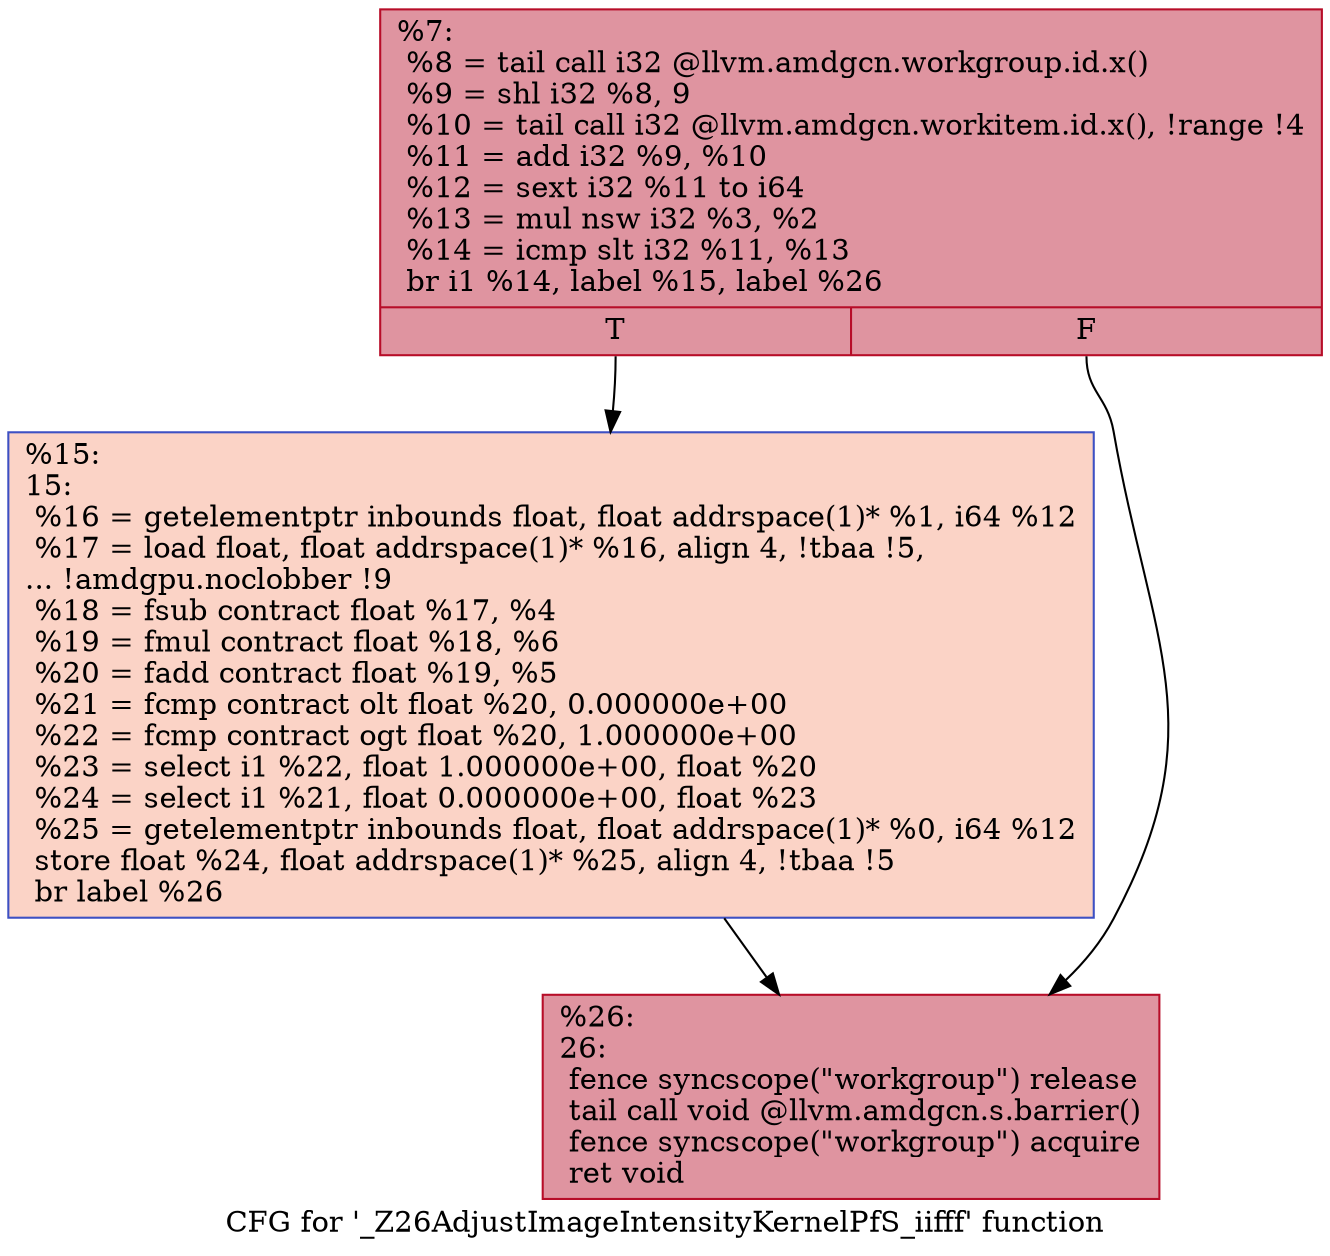 digraph "CFG for '_Z26AdjustImageIntensityKernelPfS_iifff' function" {
	label="CFG for '_Z26AdjustImageIntensityKernelPfS_iifff' function";

	Node0x46c1d90 [shape=record,color="#b70d28ff", style=filled, fillcolor="#b70d2870",label="{%7:\l  %8 = tail call i32 @llvm.amdgcn.workgroup.id.x()\l  %9 = shl i32 %8, 9\l  %10 = tail call i32 @llvm.amdgcn.workitem.id.x(), !range !4\l  %11 = add i32 %9, %10\l  %12 = sext i32 %11 to i64\l  %13 = mul nsw i32 %3, %2\l  %14 = icmp slt i32 %11, %13\l  br i1 %14, label %15, label %26\l|{<s0>T|<s1>F}}"];
	Node0x46c1d90:s0 -> Node0x46c3690;
	Node0x46c1d90:s1 -> Node0x46c3720;
	Node0x46c3690 [shape=record,color="#3d50c3ff", style=filled, fillcolor="#f59c7d70",label="{%15:\l15:                                               \l  %16 = getelementptr inbounds float, float addrspace(1)* %1, i64 %12\l  %17 = load float, float addrspace(1)* %16, align 4, !tbaa !5,\l... !amdgpu.noclobber !9\l  %18 = fsub contract float %17, %4\l  %19 = fmul contract float %18, %6\l  %20 = fadd contract float %19, %5\l  %21 = fcmp contract olt float %20, 0.000000e+00\l  %22 = fcmp contract ogt float %20, 1.000000e+00\l  %23 = select i1 %22, float 1.000000e+00, float %20\l  %24 = select i1 %21, float 0.000000e+00, float %23\l  %25 = getelementptr inbounds float, float addrspace(1)* %0, i64 %12\l  store float %24, float addrspace(1)* %25, align 4, !tbaa !5\l  br label %26\l}"];
	Node0x46c3690 -> Node0x46c3720;
	Node0x46c3720 [shape=record,color="#b70d28ff", style=filled, fillcolor="#b70d2870",label="{%26:\l26:                                               \l  fence syncscope(\"workgroup\") release\l  tail call void @llvm.amdgcn.s.barrier()\l  fence syncscope(\"workgroup\") acquire\l  ret void\l}"];
}
